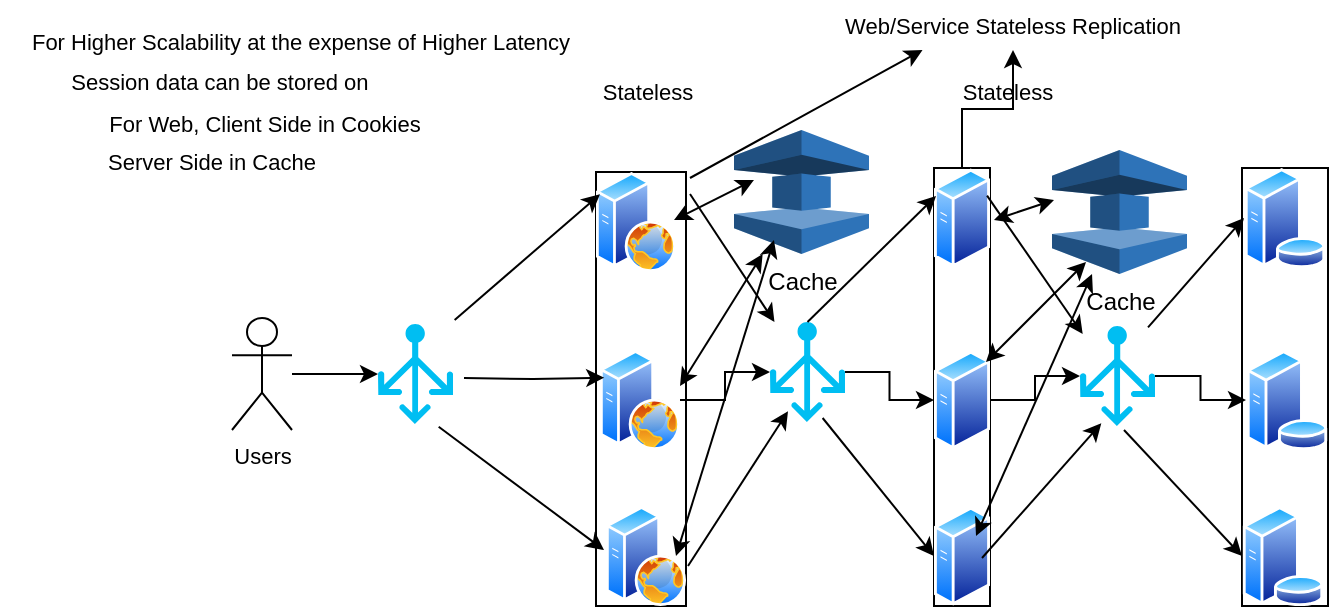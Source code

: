 <mxfile version="22.1.7" type="github">
  <diagram name="Page-1" id="Hv03jbzg6d0XdvTVFdnS">
    <mxGraphModel dx="794" dy="456" grid="1" gridSize="10" guides="1" tooltips="1" connect="1" arrows="1" fold="1" page="1" pageScale="1" pageWidth="850" pageHeight="1100" math="0" shadow="0">
      <root>
        <mxCell id="0" />
        <mxCell id="1" parent="0" />
        <mxCell id="s_o7_j4jVe9658vq0K8S-1" value="" style="group;strokeColor=default;" vertex="1" connectable="0" parent="1">
          <mxGeometry x="301" y="236" width="45" height="217" as="geometry" />
        </mxCell>
        <mxCell id="s_o7_j4jVe9658vq0K8S-2" value="" style="image;aspect=fixed;perimeter=ellipsePerimeter;html=1;align=center;shadow=0;dashed=0;spacingTop=3;image=img/lib/active_directory/web_server.svg;strokeColor=default;" vertex="1" parent="s_o7_j4jVe9658vq0K8S-1">
          <mxGeometry x="2" y="89" width="40" height="50" as="geometry" />
        </mxCell>
        <mxCell id="s_o7_j4jVe9658vq0K8S-3" value="" style="image;aspect=fixed;perimeter=ellipsePerimeter;html=1;align=center;shadow=0;dashed=0;spacingTop=3;image=img/lib/active_directory/web_server.svg;strokeColor=default;" vertex="1" parent="s_o7_j4jVe9658vq0K8S-1">
          <mxGeometry width="40" height="50" as="geometry" />
        </mxCell>
        <mxCell id="s_o7_j4jVe9658vq0K8S-4" value="" style="image;aspect=fixed;perimeter=ellipsePerimeter;html=1;align=center;shadow=0;dashed=0;spacingTop=3;image=img/lib/active_directory/web_server.svg;strokeColor=default;" vertex="1" parent="s_o7_j4jVe9658vq0K8S-1">
          <mxGeometry x="5" y="167" width="40" height="50" as="geometry" />
        </mxCell>
        <mxCell id="s_o7_j4jVe9658vq0K8S-5" value="" style="group;strokeColor=default;" vertex="1" connectable="0" parent="1">
          <mxGeometry x="470" y="234" width="28" height="219" as="geometry" />
        </mxCell>
        <mxCell id="s_o7_j4jVe9658vq0K8S-6" value="" style="image;aspect=fixed;perimeter=ellipsePerimeter;html=1;align=center;shadow=0;dashed=0;spacingTop=3;image=img/lib/active_directory/generic_server.svg;" vertex="1" parent="s_o7_j4jVe9658vq0K8S-5">
          <mxGeometry y="91" width="28.0" height="50" as="geometry" />
        </mxCell>
        <mxCell id="s_o7_j4jVe9658vq0K8S-7" value="" style="image;aspect=fixed;perimeter=ellipsePerimeter;html=1;align=center;shadow=0;dashed=0;spacingTop=3;image=img/lib/active_directory/generic_server.svg;" vertex="1" parent="s_o7_j4jVe9658vq0K8S-5">
          <mxGeometry y="169" width="28.0" height="50" as="geometry" />
        </mxCell>
        <mxCell id="s_o7_j4jVe9658vq0K8S-8" value="" style="image;aspect=fixed;perimeter=ellipsePerimeter;html=1;align=center;shadow=0;dashed=0;spacingTop=3;image=img/lib/active_directory/generic_server.svg;" vertex="1" parent="s_o7_j4jVe9658vq0K8S-5">
          <mxGeometry width="28.0" height="50" as="geometry" />
        </mxCell>
        <mxCell id="s_o7_j4jVe9658vq0K8S-9" value="" style="group;strokeColor=default;" vertex="1" connectable="0" parent="1">
          <mxGeometry x="624" y="234" width="43" height="219" as="geometry" />
        </mxCell>
        <mxCell id="s_o7_j4jVe9658vq0K8S-10" value="" style="image;aspect=fixed;perimeter=ellipsePerimeter;html=1;align=center;shadow=0;dashed=0;spacingTop=3;image=img/lib/active_directory/database_server.svg;" vertex="1" parent="s_o7_j4jVe9658vq0K8S-9">
          <mxGeometry x="2" y="91" width="41" height="50" as="geometry" />
        </mxCell>
        <mxCell id="s_o7_j4jVe9658vq0K8S-11" value="" style="image;aspect=fixed;perimeter=ellipsePerimeter;html=1;align=center;shadow=0;dashed=0;spacingTop=3;image=img/lib/active_directory/database_server.svg;" vertex="1" parent="s_o7_j4jVe9658vq0K8S-9">
          <mxGeometry x="1" width="41" height="50" as="geometry" />
        </mxCell>
        <mxCell id="s_o7_j4jVe9658vq0K8S-12" value="" style="image;aspect=fixed;perimeter=ellipsePerimeter;html=1;align=center;shadow=0;dashed=0;spacingTop=3;image=img/lib/active_directory/database_server.svg;" vertex="1" parent="s_o7_j4jVe9658vq0K8S-9">
          <mxGeometry y="169" width="41" height="50" as="geometry" />
        </mxCell>
        <mxCell id="s_o7_j4jVe9658vq0K8S-13" value="Web/Service Stateless Replication" style="text;html=1;strokeColor=none;fillColor=none;align=center;verticalAlign=middle;whiteSpace=wrap;rounded=0;fontSize=11;fontFamily=Helvetica;fontColor=default;" vertex="1" parent="1">
          <mxGeometry x="419" y="150" width="181" height="25" as="geometry" />
        </mxCell>
        <mxCell id="s_o7_j4jVe9658vq0K8S-14" value="Stateless" style="text;html=1;strokeColor=none;fillColor=none;align=center;verticalAlign=middle;whiteSpace=wrap;rounded=0;fontSize=11;fontFamily=Helvetica;fontColor=default;" vertex="1" parent="1">
          <mxGeometry x="297" y="181" width="60" height="30" as="geometry" />
        </mxCell>
        <mxCell id="s_o7_j4jVe9658vq0K8S-15" style="edgeStyle=orthogonalEdgeStyle;shape=connector;rounded=0;orthogonalLoop=1;jettySize=auto;html=1;entryX=0;entryY=0.25;entryDx=0;entryDy=0;labelBackgroundColor=default;strokeColor=default;align=center;verticalAlign=middle;fontFamily=Helvetica;fontSize=11;fontColor=default;endArrow=classic;" edge="1" parent="1" target="s_o7_j4jVe9658vq0K8S-2">
          <mxGeometry relative="1" as="geometry">
            <mxPoint x="235" y="339" as="sourcePoint" />
          </mxGeometry>
        </mxCell>
        <mxCell id="s_o7_j4jVe9658vq0K8S-16" value="" style="edgeStyle=orthogonalEdgeStyle;shape=connector;rounded=0;orthogonalLoop=1;jettySize=auto;html=1;labelBackgroundColor=default;strokeColor=default;align=center;verticalAlign=middle;fontFamily=Helvetica;fontSize=11;fontColor=default;endArrow=classic;" edge="1" parent="1" source="s_o7_j4jVe9658vq0K8S-17" target="s_o7_j4jVe9658vq0K8S-20">
          <mxGeometry relative="1" as="geometry" />
        </mxCell>
        <mxCell id="s_o7_j4jVe9658vq0K8S-17" value="Users" style="shape=umlActor;verticalLabelPosition=bottom;verticalAlign=top;html=1;outlineConnect=0;fontFamily=Helvetica;fontSize=11;fontColor=default;" vertex="1" parent="1">
          <mxGeometry x="119" y="309" width="30" height="56" as="geometry" />
        </mxCell>
        <mxCell id="s_o7_j4jVe9658vq0K8S-18" value="" style="endArrow=classic;html=1;rounded=0;labelBackgroundColor=default;strokeColor=default;align=center;verticalAlign=middle;fontFamily=Helvetica;fontSize=11;fontColor=default;shape=connector;entryX=0;entryY=0.25;entryDx=0;entryDy=0;exitX=1.022;exitY=-0.04;exitDx=0;exitDy=0;exitPerimeter=0;" edge="1" parent="1" source="s_o7_j4jVe9658vq0K8S-20">
          <mxGeometry width="50" height="50" relative="1" as="geometry">
            <mxPoint x="149" y="326.667" as="sourcePoint" />
            <mxPoint x="302.97" y="247.182" as="targetPoint" />
          </mxGeometry>
        </mxCell>
        <mxCell id="s_o7_j4jVe9658vq0K8S-19" value="" style="endArrow=classic;html=1;rounded=0;labelBackgroundColor=default;strokeColor=default;align=center;verticalAlign=middle;fontFamily=Helvetica;fontSize=11;fontColor=default;shape=connector;exitX=0.809;exitY=1.027;exitDx=0;exitDy=0;exitPerimeter=0;" edge="1" parent="1" source="s_o7_j4jVe9658vq0K8S-20">
          <mxGeometry width="50" height="50" relative="1" as="geometry">
            <mxPoint x="150" y="355" as="sourcePoint" />
            <mxPoint x="305" y="425" as="targetPoint" />
          </mxGeometry>
        </mxCell>
        <mxCell id="s_o7_j4jVe9658vq0K8S-20" value="" style="verticalLabelPosition=bottom;html=1;verticalAlign=top;align=center;strokeColor=none;fillColor=#00BEF2;shape=mxgraph.azure.load_balancer_generic;pointerEvents=1;fontFamily=Helvetica;fontSize=11;fontColor=default;" vertex="1" parent="1">
          <mxGeometry x="192" y="312" width="37.5" height="50" as="geometry" />
        </mxCell>
        <mxCell id="s_o7_j4jVe9658vq0K8S-21" value="" style="edgeStyle=orthogonalEdgeStyle;shape=connector;rounded=0;orthogonalLoop=1;jettySize=auto;html=1;labelBackgroundColor=default;strokeColor=default;align=center;verticalAlign=middle;fontFamily=Helvetica;fontSize=11;fontColor=default;endArrow=classic;" edge="1" parent="1" source="s_o7_j4jVe9658vq0K8S-22" target="s_o7_j4jVe9658vq0K8S-6">
          <mxGeometry relative="1" as="geometry" />
        </mxCell>
        <mxCell id="s_o7_j4jVe9658vq0K8S-22" value="" style="verticalLabelPosition=bottom;html=1;verticalAlign=top;align=center;strokeColor=none;fillColor=#00BEF2;shape=mxgraph.azure.load_balancer_generic;pointerEvents=1;fontFamily=Helvetica;fontSize=11;fontColor=default;" vertex="1" parent="1">
          <mxGeometry x="388" y="311" width="37.5" height="50" as="geometry" />
        </mxCell>
        <mxCell id="s_o7_j4jVe9658vq0K8S-23" value="" style="edgeStyle=orthogonalEdgeStyle;shape=connector;rounded=0;orthogonalLoop=1;jettySize=auto;html=1;labelBackgroundColor=default;strokeColor=default;align=center;verticalAlign=middle;fontFamily=Helvetica;fontSize=11;fontColor=default;endArrow=classic;" edge="1" parent="1" source="s_o7_j4jVe9658vq0K8S-2" target="s_o7_j4jVe9658vq0K8S-22">
          <mxGeometry relative="1" as="geometry" />
        </mxCell>
        <mxCell id="s_o7_j4jVe9658vq0K8S-24" value="" style="endArrow=classic;html=1;rounded=0;labelBackgroundColor=default;strokeColor=default;align=center;verticalAlign=middle;fontFamily=Helvetica;fontSize=11;fontColor=default;shape=connector;" edge="1" parent="1" target="s_o7_j4jVe9658vq0K8S-22">
          <mxGeometry width="50" height="50" relative="1" as="geometry">
            <mxPoint x="348" y="247" as="sourcePoint" />
            <mxPoint x="398" y="197" as="targetPoint" />
          </mxGeometry>
        </mxCell>
        <mxCell id="s_o7_j4jVe9658vq0K8S-25" value="" style="endArrow=classic;html=1;rounded=0;labelBackgroundColor=default;strokeColor=default;align=center;verticalAlign=middle;fontFamily=Helvetica;fontSize=11;fontColor=default;shape=connector;entryX=0.24;entryY=0.893;entryDx=0;entryDy=0;entryPerimeter=0;" edge="1" parent="1" target="s_o7_j4jVe9658vq0K8S-22">
          <mxGeometry width="50" height="50" relative="1" as="geometry">
            <mxPoint x="347" y="433" as="sourcePoint" />
            <mxPoint x="397" y="383" as="targetPoint" />
          </mxGeometry>
        </mxCell>
        <mxCell id="s_o7_j4jVe9658vq0K8S-26" value="" style="endArrow=classic;html=1;rounded=0;labelBackgroundColor=default;strokeColor=default;align=center;verticalAlign=middle;fontFamily=Helvetica;fontSize=11;fontColor=default;shape=connector;exitX=0.5;exitY=0;exitDx=0;exitDy=0;exitPerimeter=0;" edge="1" parent="1" source="s_o7_j4jVe9658vq0K8S-22">
          <mxGeometry width="50" height="50" relative="1" as="geometry">
            <mxPoint x="421" y="298" as="sourcePoint" />
            <mxPoint x="471" y="248" as="targetPoint" />
          </mxGeometry>
        </mxCell>
        <mxCell id="s_o7_j4jVe9658vq0K8S-27" value="" style="endArrow=classic;html=1;rounded=0;labelBackgroundColor=default;strokeColor=default;align=center;verticalAlign=middle;fontFamily=Helvetica;fontSize=11;fontColor=default;shape=connector;exitX=0.702;exitY=0.96;exitDx=0;exitDy=0;exitPerimeter=0;entryX=0;entryY=0.5;entryDx=0;entryDy=0;" edge="1" parent="1" source="s_o7_j4jVe9658vq0K8S-22" target="s_o7_j4jVe9658vq0K8S-7">
          <mxGeometry width="50" height="50" relative="1" as="geometry">
            <mxPoint x="425" y="421" as="sourcePoint" />
            <mxPoint x="475" y="371" as="targetPoint" />
          </mxGeometry>
        </mxCell>
        <mxCell id="s_o7_j4jVe9658vq0K8S-28" value="" style="edgeStyle=orthogonalEdgeStyle;shape=connector;rounded=0;orthogonalLoop=1;jettySize=auto;html=1;labelBackgroundColor=default;strokeColor=default;align=center;verticalAlign=middle;fontFamily=Helvetica;fontSize=11;fontColor=default;endArrow=classic;" edge="1" parent="1" source="s_o7_j4jVe9658vq0K8S-29" target="s_o7_j4jVe9658vq0K8S-10">
          <mxGeometry relative="1" as="geometry" />
        </mxCell>
        <mxCell id="s_o7_j4jVe9658vq0K8S-29" value="" style="verticalLabelPosition=bottom;html=1;verticalAlign=top;align=center;strokeColor=none;fillColor=#00BEF2;shape=mxgraph.azure.load_balancer_generic;pointerEvents=1;fontFamily=Helvetica;fontSize=11;fontColor=default;" vertex="1" parent="1">
          <mxGeometry x="543" y="313" width="37.5" height="50" as="geometry" />
        </mxCell>
        <mxCell id="s_o7_j4jVe9658vq0K8S-30" value="" style="endArrow=classic;html=1;rounded=0;labelBackgroundColor=default;strokeColor=default;align=center;verticalAlign=middle;fontFamily=Helvetica;fontSize=11;fontColor=default;shape=connector;exitX=1;exitY=0.25;exitDx=0;exitDy=0;entryX=0.036;entryY=0.08;entryDx=0;entryDy=0;entryPerimeter=0;" edge="1" parent="1" source="s_o7_j4jVe9658vq0K8S-8" target="s_o7_j4jVe9658vq0K8S-29">
          <mxGeometry width="50" height="50" relative="1" as="geometry">
            <mxPoint x="511" y="355" as="sourcePoint" />
            <mxPoint x="561" y="305" as="targetPoint" />
          </mxGeometry>
        </mxCell>
        <mxCell id="s_o7_j4jVe9658vq0K8S-31" value="" style="endArrow=classic;html=1;rounded=0;labelBackgroundColor=default;strokeColor=default;align=center;verticalAlign=middle;fontFamily=Helvetica;fontSize=11;fontColor=default;shape=connector;entryX=0.284;entryY=0.973;entryDx=0;entryDy=0;entryPerimeter=0;" edge="1" parent="1" target="s_o7_j4jVe9658vq0K8S-29">
          <mxGeometry width="50" height="50" relative="1" as="geometry">
            <mxPoint x="494" y="429" as="sourcePoint" />
            <mxPoint x="544" y="379" as="targetPoint" />
          </mxGeometry>
        </mxCell>
        <mxCell id="s_o7_j4jVe9658vq0K8S-32" value="" style="edgeStyle=orthogonalEdgeStyle;shape=connector;rounded=0;orthogonalLoop=1;jettySize=auto;html=1;labelBackgroundColor=default;strokeColor=default;align=center;verticalAlign=middle;fontFamily=Helvetica;fontSize=11;fontColor=default;endArrow=classic;" edge="1" parent="1" source="s_o7_j4jVe9658vq0K8S-6" target="s_o7_j4jVe9658vq0K8S-29">
          <mxGeometry relative="1" as="geometry" />
        </mxCell>
        <mxCell id="s_o7_j4jVe9658vq0K8S-33" value="" style="endArrow=classic;html=1;rounded=0;labelBackgroundColor=default;strokeColor=default;align=center;verticalAlign=middle;fontFamily=Helvetica;fontSize=11;fontColor=default;shape=connector;entryX=0;entryY=0.5;entryDx=0;entryDy=0;exitX=0.907;exitY=0.013;exitDx=0;exitDy=0;exitPerimeter=0;" edge="1" parent="1" source="s_o7_j4jVe9658vq0K8S-29" target="s_o7_j4jVe9658vq0K8S-11">
          <mxGeometry width="50" height="50" relative="1" as="geometry">
            <mxPoint x="561" y="302" as="sourcePoint" />
            <mxPoint x="611" y="252" as="targetPoint" />
          </mxGeometry>
        </mxCell>
        <mxCell id="s_o7_j4jVe9658vq0K8S-34" value="" style="endArrow=classic;html=1;rounded=0;labelBackgroundColor=default;strokeColor=default;align=center;verticalAlign=middle;fontFamily=Helvetica;fontSize=11;fontColor=default;shape=connector;entryX=0;entryY=0.5;entryDx=0;entryDy=0;" edge="1" parent="1" target="s_o7_j4jVe9658vq0K8S-12">
          <mxGeometry width="50" height="50" relative="1" as="geometry">
            <mxPoint x="565" y="365" as="sourcePoint" />
            <mxPoint x="611" y="305" as="targetPoint" />
          </mxGeometry>
        </mxCell>
        <mxCell id="s_o7_j4jVe9658vq0K8S-35" value="For Higher Scalability at the expense of Higher Latency" style="text;html=1;strokeColor=none;fillColor=none;align=center;verticalAlign=middle;whiteSpace=wrap;rounded=0;fontSize=11;fontFamily=Helvetica;fontColor=default;" vertex="1" parent="1">
          <mxGeometry x="3" y="156" width="301" height="30" as="geometry" />
        </mxCell>
        <mxCell id="s_o7_j4jVe9658vq0K8S-36" value="Session data can be stored on&amp;nbsp;" style="text;html=1;strokeColor=none;fillColor=none;align=center;verticalAlign=middle;whiteSpace=wrap;rounded=0;fontSize=11;fontFamily=Helvetica;fontColor=default;" vertex="1" parent="1">
          <mxGeometry x="22" y="176" width="185" height="30" as="geometry" />
        </mxCell>
        <mxCell id="s_o7_j4jVe9658vq0K8S-37" value="For Web, Client Side in Cookies" style="text;html=1;strokeColor=none;fillColor=none;align=center;verticalAlign=middle;whiteSpace=wrap;rounded=0;fontSize=11;fontFamily=Helvetica;fontColor=default;" vertex="1" parent="1">
          <mxGeometry x="43" y="197" width="185" height="30" as="geometry" />
        </mxCell>
        <mxCell id="s_o7_j4jVe9658vq0K8S-38" value="" style="endArrow=classic;html=1;rounded=0;entryX=0.25;entryY=1;entryDx=0;entryDy=0;" edge="1" parent="1" target="s_o7_j4jVe9658vq0K8S-13">
          <mxGeometry width="50" height="50" relative="1" as="geometry">
            <mxPoint x="348" y="239" as="sourcePoint" />
            <mxPoint x="398" y="189" as="targetPoint" />
          </mxGeometry>
        </mxCell>
        <mxCell id="s_o7_j4jVe9658vq0K8S-39" value="Server Side in Cache&amp;nbsp;" style="text;html=1;strokeColor=none;fillColor=none;align=center;verticalAlign=middle;whiteSpace=wrap;rounded=0;fontSize=11;fontFamily=Helvetica;fontColor=default;" vertex="1" parent="1">
          <mxGeometry x="18" y="216" width="185" height="30" as="geometry" />
        </mxCell>
        <mxCell id="s_o7_j4jVe9658vq0K8S-40" value="Cache" style="outlineConnect=0;dashed=0;verticalLabelPosition=bottom;verticalAlign=top;align=center;html=1;shape=mxgraph.aws3.elasticache;fillColor=#2E73B8;gradientColor=none;" vertex="1" parent="1">
          <mxGeometry x="370" y="215" width="67.5" height="62" as="geometry" />
        </mxCell>
        <mxCell id="s_o7_j4jVe9658vq0K8S-41" value="" style="endArrow=classic;startArrow=classic;html=1;rounded=0;" edge="1" parent="1">
          <mxGeometry width="50" height="50" relative="1" as="geometry">
            <mxPoint x="340" y="260" as="sourcePoint" />
            <mxPoint x="380" y="240" as="targetPoint" />
          </mxGeometry>
        </mxCell>
        <mxCell id="s_o7_j4jVe9658vq0K8S-42" value="" style="endArrow=classic;startArrow=classic;html=1;rounded=0;" edge="1" parent="1" target="s_o7_j4jVe9658vq0K8S-40">
          <mxGeometry width="50" height="50" relative="1" as="geometry">
            <mxPoint x="343" y="343" as="sourcePoint" />
            <mxPoint x="393" y="293" as="targetPoint" />
          </mxGeometry>
        </mxCell>
        <mxCell id="s_o7_j4jVe9658vq0K8S-43" value="" style="endArrow=classic;startArrow=classic;html=1;rounded=0;entryX=0.296;entryY=0.887;entryDx=0;entryDy=0;entryPerimeter=0;" edge="1" parent="1" target="s_o7_j4jVe9658vq0K8S-40">
          <mxGeometry width="50" height="50" relative="1" as="geometry">
            <mxPoint x="341" y="428" as="sourcePoint" />
            <mxPoint x="391" y="378" as="targetPoint" />
          </mxGeometry>
        </mxCell>
        <mxCell id="s_o7_j4jVe9658vq0K8S-44" value="Cache" style="outlineConnect=0;dashed=0;verticalLabelPosition=bottom;verticalAlign=top;align=center;html=1;shape=mxgraph.aws3.elasticache;fillColor=#2E73B8;gradientColor=none;" vertex="1" parent="1">
          <mxGeometry x="529" y="225" width="67.5" height="62" as="geometry" />
        </mxCell>
        <mxCell id="s_o7_j4jVe9658vq0K8S-45" value="" style="endArrow=classic;startArrow=classic;html=1;rounded=0;" edge="1" parent="1">
          <mxGeometry width="50" height="50" relative="1" as="geometry">
            <mxPoint x="500" y="260" as="sourcePoint" />
            <mxPoint x="530" y="250" as="targetPoint" />
          </mxGeometry>
        </mxCell>
        <mxCell id="s_o7_j4jVe9658vq0K8S-46" value="" style="endArrow=classic;startArrow=classic;html=1;rounded=0;" edge="1" parent="1">
          <mxGeometry width="50" height="50" relative="1" as="geometry">
            <mxPoint x="496" y="331" as="sourcePoint" />
            <mxPoint x="546" y="281" as="targetPoint" />
          </mxGeometry>
        </mxCell>
        <mxCell id="s_o7_j4jVe9658vq0K8S-47" value="" style="endArrow=classic;startArrow=classic;html=1;rounded=0;" edge="1" parent="1" target="s_o7_j4jVe9658vq0K8S-44">
          <mxGeometry width="50" height="50" relative="1" as="geometry">
            <mxPoint x="491" y="418" as="sourcePoint" />
            <mxPoint x="541" y="368" as="targetPoint" />
          </mxGeometry>
        </mxCell>
        <mxCell id="s_o7_j4jVe9658vq0K8S-48" value="" style="edgeStyle=orthogonalEdgeStyle;rounded=0;orthogonalLoop=1;jettySize=auto;html=1;" edge="1" parent="1" source="s_o7_j4jVe9658vq0K8S-8" target="s_o7_j4jVe9658vq0K8S-13">
          <mxGeometry relative="1" as="geometry" />
        </mxCell>
        <mxCell id="s_o7_j4jVe9658vq0K8S-49" value="Stateless" style="text;html=1;strokeColor=none;fillColor=none;align=center;verticalAlign=middle;whiteSpace=wrap;rounded=0;fontSize=11;fontFamily=Helvetica;fontColor=default;" vertex="1" parent="1">
          <mxGeometry x="477" y="181" width="60" height="30" as="geometry" />
        </mxCell>
      </root>
    </mxGraphModel>
  </diagram>
</mxfile>
